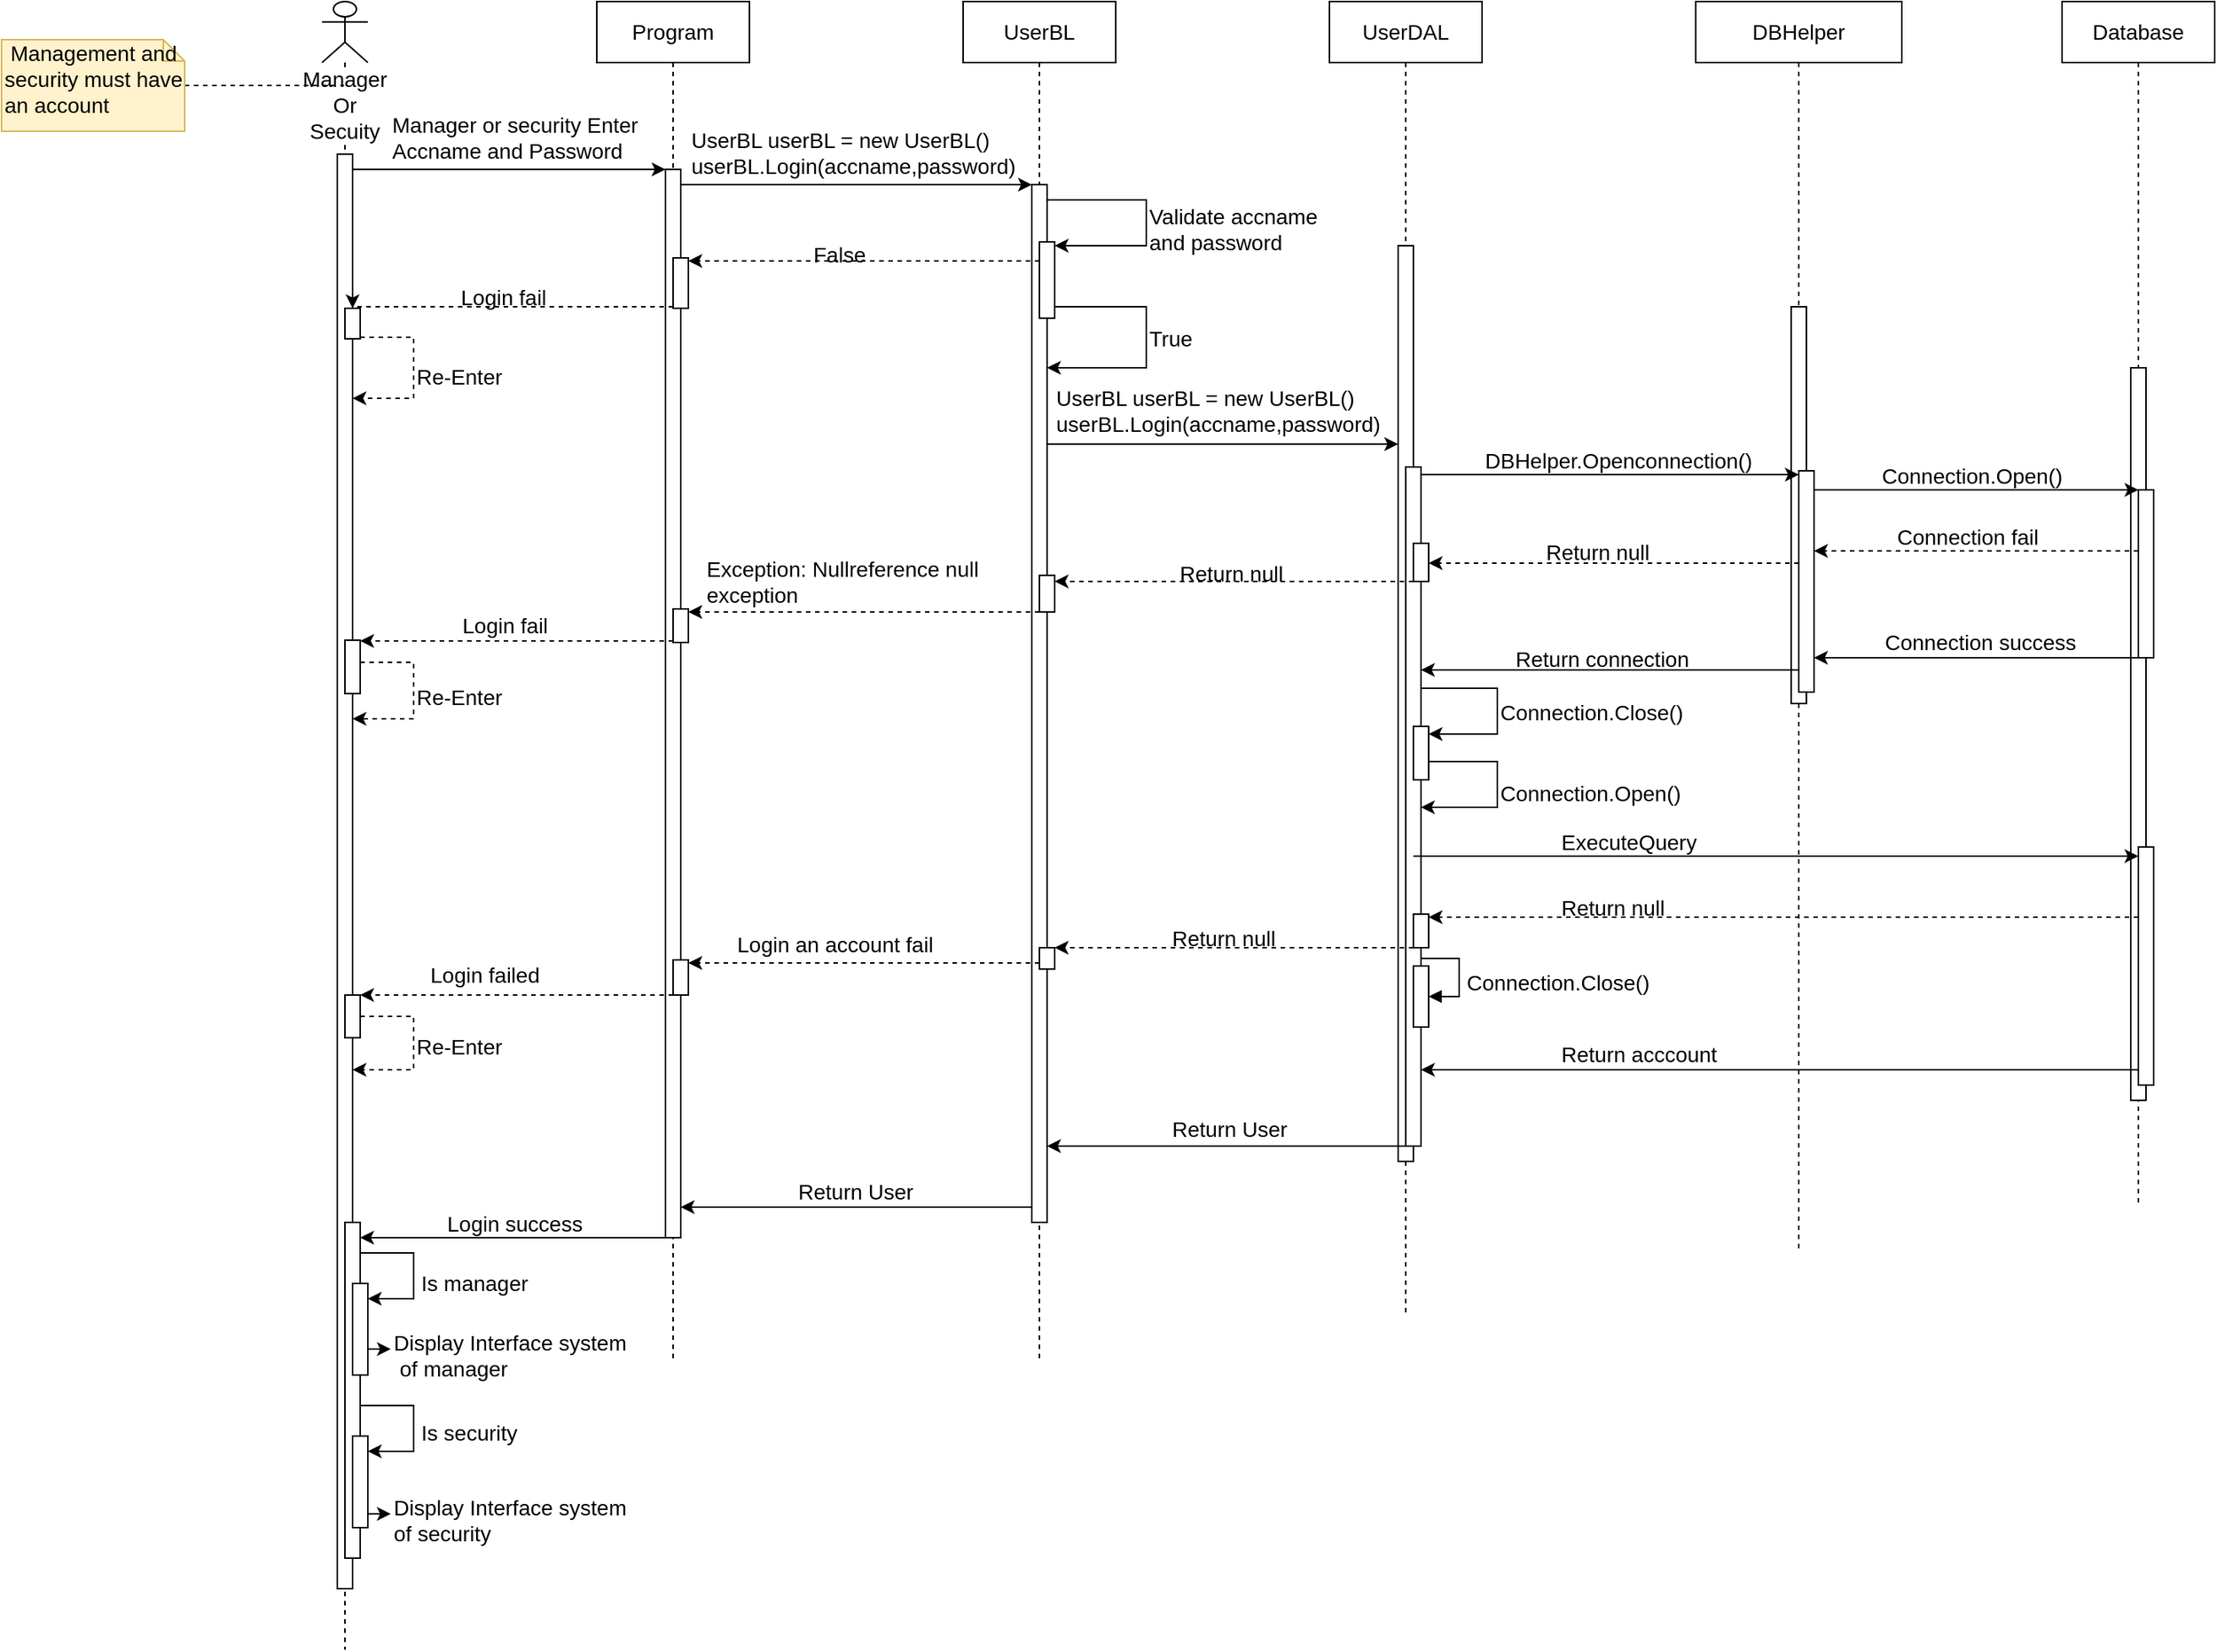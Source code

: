 <mxfile version="10.7.5" type="device"><diagram id="4u9-8ePNBDtHsRrioWlp" name="Page-1"><mxGraphModel dx="1527" dy="363" grid="1" gridSize="10" guides="1" tooltips="1" connect="1" arrows="1" fold="1" page="1" pageScale="1" pageWidth="827" pageHeight="1169" math="0" shadow="0"><root><mxCell id="0"/><mxCell id="1" parent="0"/><mxCell id="WE59-V3Bk1VTM0sIqDNZ-1" value="Program" style="shape=umlLifeline;perimeter=lifelinePerimeter;whiteSpace=wrap;html=1;container=1;collapsible=0;recursiveResize=0;outlineConnect=0;fontSize=14;" parent="1" vertex="1"><mxGeometry x="-80" y="240" width="100" height="890" as="geometry"/></mxCell><mxCell id="WE59-V3Bk1VTM0sIqDNZ-9" value="" style="html=1;points=[];perimeter=orthogonalPerimeter;fontSize=14;" parent="WE59-V3Bk1VTM0sIqDNZ-1" vertex="1"><mxGeometry x="45" y="110" width="10" height="700" as="geometry"/></mxCell><mxCell id="WE59-V3Bk1VTM0sIqDNZ-19" value="" style="html=1;points=[];perimeter=orthogonalPerimeter;fontSize=14;" parent="WE59-V3Bk1VTM0sIqDNZ-1" vertex="1"><mxGeometry x="50" y="168" width="10" height="33" as="geometry"/></mxCell><mxCell id="WE59-V3Bk1VTM0sIqDNZ-55" value="" style="html=1;points=[];perimeter=orthogonalPerimeter;fontSize=14;" parent="WE59-V3Bk1VTM0sIqDNZ-1" vertex="1"><mxGeometry x="50" y="398" width="10" height="22" as="geometry"/></mxCell><mxCell id="WE59-V3Bk1VTM0sIqDNZ-80" value="" style="html=1;points=[];perimeter=orthogonalPerimeter;fontSize=14;" parent="WE59-V3Bk1VTM0sIqDNZ-1" vertex="1"><mxGeometry x="50" y="628" width="10" height="23" as="geometry"/></mxCell><mxCell id="WE59-V3Bk1VTM0sIqDNZ-2" value="UserDAL" style="shape=umlLifeline;perimeter=lifelinePerimeter;whiteSpace=wrap;html=1;container=1;collapsible=0;recursiveResize=0;outlineConnect=0;fontSize=14;" parent="1" vertex="1"><mxGeometry x="400" y="240" width="100" height="860" as="geometry"/></mxCell><mxCell id="WE59-V3Bk1VTM0sIqDNZ-33" value="" style="html=1;points=[];perimeter=orthogonalPerimeter;fontSize=14;" parent="WE59-V3Bk1VTM0sIqDNZ-2" vertex="1"><mxGeometry x="45" y="160" width="10" height="600" as="geometry"/></mxCell><mxCell id="WE59-V3Bk1VTM0sIqDNZ-107" style="edgeStyle=orthogonalEdgeStyle;rounded=0;orthogonalLoop=1;jettySize=auto;html=1;fontSize=14;" parent="WE59-V3Bk1VTM0sIqDNZ-2" source="WE59-V3Bk1VTM0sIqDNZ-47" target="WE59-V3Bk1VTM0sIqDNZ-105" edge="1"><mxGeometry relative="1" as="geometry"><Array as="points"><mxPoint x="110" y="450"/><mxPoint x="110" y="480"/></Array></mxGeometry></mxCell><mxCell id="WE59-V3Bk1VTM0sIqDNZ-47" value="" style="html=1;points=[];perimeter=orthogonalPerimeter;fontSize=14;" parent="WE59-V3Bk1VTM0sIqDNZ-2" vertex="1"><mxGeometry x="50" y="305" width="10" height="445" as="geometry"/></mxCell><mxCell id="WE59-V3Bk1VTM0sIqDNZ-50" value="" style="html=1;points=[];perimeter=orthogonalPerimeter;fontSize=14;" parent="WE59-V3Bk1VTM0sIqDNZ-2" vertex="1"><mxGeometry x="55" y="355" width="10" height="25" as="geometry"/></mxCell><mxCell id="WE59-V3Bk1VTM0sIqDNZ-76" value="" style="html=1;points=[];perimeter=orthogonalPerimeter;fontSize=14;" parent="WE59-V3Bk1VTM0sIqDNZ-2" vertex="1"><mxGeometry x="55" y="598" width="10" height="22" as="geometry"/></mxCell><mxCell id="WE59-V3Bk1VTM0sIqDNZ-105" value="" style="html=1;points=[];perimeter=orthogonalPerimeter;fontSize=14;" parent="WE59-V3Bk1VTM0sIqDNZ-2" vertex="1"><mxGeometry x="55" y="475" width="10" height="35" as="geometry"/></mxCell><mxCell id="WE59-V3Bk1VTM0sIqDNZ-109" style="edgeStyle=orthogonalEdgeStyle;rounded=0;orthogonalLoop=1;jettySize=auto;html=1;fontSize=14;" parent="WE59-V3Bk1VTM0sIqDNZ-2" source="WE59-V3Bk1VTM0sIqDNZ-105" target="WE59-V3Bk1VTM0sIqDNZ-47" edge="1"><mxGeometry relative="1" as="geometry"><mxPoint x="110" y="498" as="sourcePoint"/><mxPoint x="65" y="527.5" as="targetPoint"/><Array as="points"><mxPoint x="110" y="498"/><mxPoint x="110" y="528"/></Array></mxGeometry></mxCell><mxCell id="wLo371EneupxYSia251u-1" value="" style="html=1;points=[];perimeter=orthogonalPerimeter;" vertex="1" parent="WE59-V3Bk1VTM0sIqDNZ-2"><mxGeometry x="55" y="632" width="10" height="40" as="geometry"/></mxCell><mxCell id="wLo371EneupxYSia251u-2" value="" style="edgeStyle=orthogonalEdgeStyle;html=1;align=left;spacingLeft=2;endArrow=block;rounded=0;" edge="1" target="wLo371EneupxYSia251u-1" parent="WE59-V3Bk1VTM0sIqDNZ-2"><mxGeometry relative="1" as="geometry"><mxPoint x="60" y="627" as="sourcePoint"/><Array as="points"><mxPoint x="85" y="627"/><mxPoint x="85" y="652"/></Array></mxGeometry></mxCell><mxCell id="WE59-V3Bk1VTM0sIqDNZ-3" value="UserBL" style="shape=umlLifeline;perimeter=lifelinePerimeter;whiteSpace=wrap;html=1;container=1;collapsible=0;recursiveResize=0;outlineConnect=0;fontSize=14;" parent="1" vertex="1"><mxGeometry x="160" y="240" width="100" height="890" as="geometry"/></mxCell><mxCell id="WE59-V3Bk1VTM0sIqDNZ-17" style="edgeStyle=orthogonalEdgeStyle;rounded=0;orthogonalLoop=1;jettySize=auto;html=1;fontSize=14;" parent="WE59-V3Bk1VTM0sIqDNZ-3" source="WE59-V3Bk1VTM0sIqDNZ-12" target="WE59-V3Bk1VTM0sIqDNZ-16" edge="1"><mxGeometry relative="1" as="geometry"><Array as="points"><mxPoint x="120" y="130"/><mxPoint x="120" y="160"/></Array></mxGeometry></mxCell><mxCell id="WE59-V3Bk1VTM0sIqDNZ-12" value="" style="html=1;points=[];perimeter=orthogonalPerimeter;fontSize=14;" parent="WE59-V3Bk1VTM0sIqDNZ-3" vertex="1"><mxGeometry x="45" y="120" width="10" height="680" as="geometry"/></mxCell><mxCell id="WE59-V3Bk1VTM0sIqDNZ-31" style="edgeStyle=orthogonalEdgeStyle;rounded=0;orthogonalLoop=1;jettySize=auto;html=1;fontSize=14;" parent="WE59-V3Bk1VTM0sIqDNZ-3" source="WE59-V3Bk1VTM0sIqDNZ-16" target="WE59-V3Bk1VTM0sIqDNZ-12" edge="1"><mxGeometry relative="1" as="geometry"><Array as="points"><mxPoint x="120" y="200"/><mxPoint x="120" y="240"/></Array></mxGeometry></mxCell><mxCell id="WE59-V3Bk1VTM0sIqDNZ-16" value="" style="html=1;points=[];perimeter=orthogonalPerimeter;fontSize=14;" parent="WE59-V3Bk1VTM0sIqDNZ-3" vertex="1"><mxGeometry x="50" y="157.5" width="10" height="50" as="geometry"/></mxCell><mxCell id="WE59-V3Bk1VTM0sIqDNZ-51" value="" style="html=1;points=[];perimeter=orthogonalPerimeter;fontSize=14;" parent="WE59-V3Bk1VTM0sIqDNZ-3" vertex="1"><mxGeometry x="50" y="376" width="10" height="24" as="geometry"/></mxCell><mxCell id="WE59-V3Bk1VTM0sIqDNZ-5" value="DBHelper" style="shape=umlLifeline;perimeter=lifelinePerimeter;whiteSpace=wrap;html=1;container=1;collapsible=0;recursiveResize=0;outlineConnect=0;fontSize=14;" parent="1" vertex="1"><mxGeometry x="640" y="240" width="135" height="820" as="geometry"/></mxCell><mxCell id="WE59-V3Bk1VTM0sIqDNZ-40" value="" style="html=1;points=[];perimeter=orthogonalPerimeter;fontSize=14;" parent="WE59-V3Bk1VTM0sIqDNZ-5" vertex="1"><mxGeometry x="62.5" y="200" width="10" height="260" as="geometry"/></mxCell><mxCell id="WE59-V3Bk1VTM0sIqDNZ-46" value="" style="html=1;points=[];perimeter=orthogonalPerimeter;fontSize=14;" parent="WE59-V3Bk1VTM0sIqDNZ-5" vertex="1"><mxGeometry x="67.5" y="307.5" width="10" height="145" as="geometry"/></mxCell><mxCell id="WE59-V3Bk1VTM0sIqDNZ-6" value="Database" style="shape=umlLifeline;perimeter=lifelinePerimeter;whiteSpace=wrap;html=1;container=1;collapsible=0;recursiveResize=0;outlineConnect=0;fontSize=14;" parent="1" vertex="1"><mxGeometry x="880" y="240" width="100" height="790" as="geometry"/></mxCell><mxCell id="WE59-V3Bk1VTM0sIqDNZ-69" value="" style="html=1;points=[];perimeter=orthogonalPerimeter;fontSize=14;" parent="WE59-V3Bk1VTM0sIqDNZ-6" vertex="1"><mxGeometry x="45" y="240" width="10" height="480" as="geometry"/></mxCell><mxCell id="WE59-V3Bk1VTM0sIqDNZ-72" value="" style="html=1;points=[];perimeter=orthogonalPerimeter;fontSize=14;" parent="WE59-V3Bk1VTM0sIqDNZ-6" vertex="1"><mxGeometry x="50" y="554" width="10" height="156" as="geometry"/></mxCell><mxCell id="WE59-V3Bk1VTM0sIqDNZ-92" value="" style="html=1;points=[];perimeter=orthogonalPerimeter;fontSize=14;" parent="WE59-V3Bk1VTM0sIqDNZ-6" vertex="1"><mxGeometry x="50" y="320" width="10" height="110" as="geometry"/></mxCell><mxCell id="WE59-V3Bk1VTM0sIqDNZ-7" value="Manager Or Secuity" style="shape=umlLifeline;participant=umlActor;perimeter=lifelinePerimeter;whiteSpace=wrap;html=1;container=1;collapsible=0;recursiveResize=0;verticalAlign=top;spacingTop=36;labelBackgroundColor=#ffffff;outlineConnect=0;fontSize=14;" parent="1" vertex="1"><mxGeometry x="-260" y="240" width="30" height="1080" as="geometry"/></mxCell><mxCell id="WE59-V3Bk1VTM0sIqDNZ-8" value="" style="html=1;points=[];perimeter=orthogonalPerimeter;fontSize=14;" parent="WE59-V3Bk1VTM0sIqDNZ-7" vertex="1"><mxGeometry x="10" y="100" width="10" height="940" as="geometry"/></mxCell><mxCell id="WE59-V3Bk1VTM0sIqDNZ-25" value="" style="html=1;points=[];perimeter=orthogonalPerimeter;fontSize=14;" parent="WE59-V3Bk1VTM0sIqDNZ-7" vertex="1"><mxGeometry x="15" y="201" width="10" height="20" as="geometry"/></mxCell><mxCell id="WE59-V3Bk1VTM0sIqDNZ-30" style="edgeStyle=orthogonalEdgeStyle;rounded=0;orthogonalLoop=1;jettySize=auto;html=1;dashed=1;fontSize=14;" parent="WE59-V3Bk1VTM0sIqDNZ-7" source="WE59-V3Bk1VTM0sIqDNZ-25" target="WE59-V3Bk1VTM0sIqDNZ-8" edge="1"><mxGeometry relative="1" as="geometry"><mxPoint x="90" y="310" as="targetPoint"/><Array as="points"><mxPoint x="60" y="220"/><mxPoint x="60" y="260"/></Array></mxGeometry></mxCell><mxCell id="WE59-V3Bk1VTM0sIqDNZ-59" value="" style="html=1;points=[];perimeter=orthogonalPerimeter;fontSize=14;" parent="WE59-V3Bk1VTM0sIqDNZ-7" vertex="1"><mxGeometry x="15" y="418.5" width="10" height="35" as="geometry"/></mxCell><mxCell id="WE59-V3Bk1VTM0sIqDNZ-65" style="edgeStyle=orthogonalEdgeStyle;rounded=0;orthogonalLoop=1;jettySize=auto;html=1;dashed=1;fontSize=14;" parent="WE59-V3Bk1VTM0sIqDNZ-7" source="WE59-V3Bk1VTM0sIqDNZ-59" target="WE59-V3Bk1VTM0sIqDNZ-8" edge="1"><mxGeometry relative="1" as="geometry"><mxPoint x="40" y="530" as="targetPoint"/><Array as="points"><mxPoint x="60" y="433"/><mxPoint x="60" y="470"/></Array></mxGeometry></mxCell><mxCell id="WE59-V3Bk1VTM0sIqDNZ-83" value="" style="html=1;points=[];perimeter=orthogonalPerimeter;fontSize=14;" parent="WE59-V3Bk1VTM0sIqDNZ-7" vertex="1"><mxGeometry x="15" y="651" width="10" height="28" as="geometry"/></mxCell><mxCell id="WE59-V3Bk1VTM0sIqDNZ-86" style="edgeStyle=orthogonalEdgeStyle;rounded=0;orthogonalLoop=1;jettySize=auto;html=1;dashed=1;fontSize=14;" parent="WE59-V3Bk1VTM0sIqDNZ-7" source="WE59-V3Bk1VTM0sIqDNZ-83" target="WE59-V3Bk1VTM0sIqDNZ-8" edge="1"><mxGeometry relative="1" as="geometry"><mxPoint x="60" y="700" as="targetPoint"/><Array as="points"><mxPoint x="60" y="665"/><mxPoint x="60" y="700"/></Array></mxGeometry></mxCell><mxCell id="WE59-V3Bk1VTM0sIqDNZ-118" value="" style="html=1;points=[];perimeter=orthogonalPerimeter;fontSize=14;" parent="WE59-V3Bk1VTM0sIqDNZ-7" vertex="1"><mxGeometry x="15" y="800" width="10" height="220" as="geometry"/></mxCell><mxCell id="WE59-V3Bk1VTM0sIqDNZ-120" value="" style="html=1;points=[];perimeter=orthogonalPerimeter;fontSize=14;" parent="WE59-V3Bk1VTM0sIqDNZ-7" vertex="1"><mxGeometry x="20" y="840" width="10" height="60" as="geometry"/></mxCell><mxCell id="WE59-V3Bk1VTM0sIqDNZ-124" style="edgeStyle=orthogonalEdgeStyle;rounded=0;orthogonalLoop=1;jettySize=auto;html=1;fontSize=14;" parent="WE59-V3Bk1VTM0sIqDNZ-7" source="WE59-V3Bk1VTM0sIqDNZ-118" target="WE59-V3Bk1VTM0sIqDNZ-120" edge="1"><mxGeometry relative="1" as="geometry"><mxPoint x="40" y="820" as="targetPoint"/><Array as="points"><mxPoint x="60" y="820"/><mxPoint x="60" y="850"/></Array></mxGeometry></mxCell><mxCell id="WE59-V3Bk1VTM0sIqDNZ-10" style="edgeStyle=orthogonalEdgeStyle;rounded=0;orthogonalLoop=1;jettySize=auto;html=1;fontSize=14;" parent="1" source="WE59-V3Bk1VTM0sIqDNZ-8" target="WE59-V3Bk1VTM0sIqDNZ-9" edge="1"><mxGeometry relative="1" as="geometry"><Array as="points"><mxPoint x="-150" y="350"/><mxPoint x="-150" y="350"/></Array></mxGeometry></mxCell><mxCell id="WE59-V3Bk1VTM0sIqDNZ-11" value="Manager or security Enter&lt;br style=&quot;font-size: 14px;&quot;&gt;Accname and Password&lt;br style=&quot;font-size: 14px;&quot;&gt;" style="text;html=1;resizable=0;points=[];autosize=1;align=left;verticalAlign=top;spacingTop=-4;fontSize=14;" parent="1" vertex="1"><mxGeometry x="-216" y="310" width="150" height="30" as="geometry"/></mxCell><mxCell id="WE59-V3Bk1VTM0sIqDNZ-13" style="edgeStyle=orthogonalEdgeStyle;rounded=0;orthogonalLoop=1;jettySize=auto;html=1;fontSize=14;" parent="1" source="WE59-V3Bk1VTM0sIqDNZ-9" target="WE59-V3Bk1VTM0sIqDNZ-12" edge="1"><mxGeometry relative="1" as="geometry"><Array as="points"><mxPoint x="130" y="360"/><mxPoint x="130" y="360"/></Array></mxGeometry></mxCell><mxCell id="WE59-V3Bk1VTM0sIqDNZ-14" value="UserBL userBL = new UserBL()&amp;nbsp;&lt;br style=&quot;font-size: 14px;&quot;&gt;userBL.Login(accname,password)&lt;br style=&quot;font-size: 14px;&quot;&gt;" style="text;html=1;resizable=0;points=[];autosize=1;align=left;verticalAlign=top;spacingTop=-4;fontSize=14;" parent="1" vertex="1"><mxGeometry x="-20" y="320" width="200" height="30" as="geometry"/></mxCell><mxCell id="WE59-V3Bk1VTM0sIqDNZ-18" value="Validate accname&amp;nbsp;&lt;br style=&quot;font-size: 14px;&quot;&gt;and password&lt;br style=&quot;font-size: 14px;&quot;&gt;" style="text;html=1;resizable=0;points=[];autosize=1;align=left;verticalAlign=top;spacingTop=-4;fontSize=14;" parent="1" vertex="1"><mxGeometry x="280" y="370" width="110" height="30" as="geometry"/></mxCell><mxCell id="WE59-V3Bk1VTM0sIqDNZ-20" style="edgeStyle=orthogonalEdgeStyle;rounded=0;orthogonalLoop=1;jettySize=auto;html=1;dashed=1;fontSize=14;" parent="1" source="WE59-V3Bk1VTM0sIqDNZ-16" target="WE59-V3Bk1VTM0sIqDNZ-19" edge="1"><mxGeometry relative="1" as="geometry"><Array as="points"><mxPoint x="80" y="410"/><mxPoint x="80" y="410"/></Array></mxGeometry></mxCell><mxCell id="WE59-V3Bk1VTM0sIqDNZ-21" value="False" style="text;html=1;resizable=0;points=[];autosize=1;align=left;verticalAlign=top;spacingTop=-4;fontSize=14;" parent="1" vertex="1"><mxGeometry x="60" y="395" width="40" height="10" as="geometry"/></mxCell><mxCell id="WE59-V3Bk1VTM0sIqDNZ-26" style="edgeStyle=orthogonalEdgeStyle;rounded=0;orthogonalLoop=1;jettySize=auto;html=1;dashed=1;fontSize=14;" parent="1" source="WE59-V3Bk1VTM0sIqDNZ-19" target="WE59-V3Bk1VTM0sIqDNZ-25" edge="1"><mxGeometry relative="1" as="geometry"><Array as="points"><mxPoint x="-80" y="440"/><mxPoint x="-80" y="440"/></Array></mxGeometry></mxCell><mxCell id="WE59-V3Bk1VTM0sIqDNZ-27" value="Re-Enter" style="text;html=1;resizable=0;points=[];autosize=1;align=left;verticalAlign=top;spacingTop=-4;fontSize=14;" parent="1" vertex="1"><mxGeometry x="-200" y="475" width="60" height="10" as="geometry"/></mxCell><mxCell id="WE59-V3Bk1VTM0sIqDNZ-32" value="True" style="text;html=1;resizable=0;points=[];autosize=1;align=left;verticalAlign=top;spacingTop=-4;fontSize=14;" parent="1" vertex="1"><mxGeometry x="280" y="450" width="40" height="10" as="geometry"/></mxCell><mxCell id="WE59-V3Bk1VTM0sIqDNZ-34" style="edgeStyle=orthogonalEdgeStyle;rounded=0;orthogonalLoop=1;jettySize=auto;html=1;fontSize=14;" parent="1" source="WE59-V3Bk1VTM0sIqDNZ-12" target="WE59-V3Bk1VTM0sIqDNZ-33" edge="1"><mxGeometry relative="1" as="geometry"><Array as="points"><mxPoint x="280" y="530"/><mxPoint x="280" y="530"/></Array></mxGeometry></mxCell><mxCell id="WE59-V3Bk1VTM0sIqDNZ-37" value="&lt;font style=&quot;font-size: 14px;&quot;&gt;UserBL userBL = new UserBL()&amp;nbsp;&lt;br style=&quot;font-size: 14px;&quot;&gt;userBL.Login(accname,password)&lt;/font&gt;" style="text;html=1;fontSize=14;" parent="1" vertex="1"><mxGeometry x="219" y="485" width="160" height="30" as="geometry"/></mxCell><mxCell id="WE59-V3Bk1VTM0sIqDNZ-41" style="edgeStyle=orthogonalEdgeStyle;rounded=0;orthogonalLoop=1;jettySize=auto;html=1;fontSize=14;" parent="1" source="WE59-V3Bk1VTM0sIqDNZ-47" target="WE59-V3Bk1VTM0sIqDNZ-46" edge="1"><mxGeometry relative="1" as="geometry"><mxPoint x="500" y="560" as="sourcePoint"/><mxPoint x="570" y="590" as="targetPoint"/><Array as="points"><mxPoint x="570" y="550"/><mxPoint x="570" y="550"/></Array></mxGeometry></mxCell><mxCell id="WE59-V3Bk1VTM0sIqDNZ-42" value="DBHelper.Openconnection()" style="text;html=1;resizable=0;points=[];autosize=1;align=left;verticalAlign=top;spacingTop=-4;fontSize=14;" parent="1" vertex="1"><mxGeometry x="500" y="530" width="170" height="10" as="geometry"/></mxCell><mxCell id="WE59-V3Bk1VTM0sIqDNZ-48" style="edgeStyle=orthogonalEdgeStyle;rounded=0;orthogonalLoop=1;jettySize=auto;html=1;dashed=1;fontSize=14;" parent="1" source="WE59-V3Bk1VTM0sIqDNZ-46" target="WE59-V3Bk1VTM0sIqDNZ-50" edge="1"><mxGeometry relative="1" as="geometry"><mxPoint x="510" y="620" as="targetPoint"/><Array as="points"><mxPoint x="570" y="608"/><mxPoint x="570" y="608"/></Array></mxGeometry></mxCell><mxCell id="WE59-V3Bk1VTM0sIqDNZ-49" value="Return null" style="text;html=1;resizable=0;points=[];autosize=1;align=left;verticalAlign=top;spacingTop=-4;fontSize=14;" parent="1" vertex="1"><mxGeometry x="540" y="590" width="70" height="10" as="geometry"/></mxCell><mxCell id="WE59-V3Bk1VTM0sIqDNZ-52" style="edgeStyle=orthogonalEdgeStyle;rounded=0;orthogonalLoop=1;jettySize=auto;html=1;dashed=1;fontSize=14;" parent="1" source="WE59-V3Bk1VTM0sIqDNZ-50" target="WE59-V3Bk1VTM0sIqDNZ-51" edge="1"><mxGeometry relative="1" as="geometry"><Array as="points"><mxPoint x="340" y="620"/><mxPoint x="340" y="620"/></Array></mxGeometry></mxCell><mxCell id="WE59-V3Bk1VTM0sIqDNZ-54" value="Return null" style="text;html=1;resizable=0;points=[];autosize=1;align=left;verticalAlign=top;spacingTop=-4;fontSize=14;" parent="1" vertex="1"><mxGeometry x="300" y="604" width="70" height="10" as="geometry"/></mxCell><mxCell id="WE59-V3Bk1VTM0sIqDNZ-56" style="edgeStyle=orthogonalEdgeStyle;rounded=0;orthogonalLoop=1;jettySize=auto;html=1;dashed=1;fontSize=14;" parent="1" source="WE59-V3Bk1VTM0sIqDNZ-51" target="WE59-V3Bk1VTM0sIqDNZ-55" edge="1"><mxGeometry relative="1" as="geometry"><Array as="points"><mxPoint x="40" y="640"/><mxPoint x="40" y="640"/></Array></mxGeometry></mxCell><mxCell id="WE59-V3Bk1VTM0sIqDNZ-57" value="Exception: Nullreference null&amp;nbsp;&lt;br style=&quot;font-size: 14px;&quot;&gt;exception&lt;br style=&quot;font-size: 14px;&quot;&gt;" style="text;html=1;resizable=0;points=[];autosize=1;align=left;verticalAlign=top;spacingTop=-4;fontSize=14;" parent="1" vertex="1"><mxGeometry x="-10" y="601" width="170" height="30" as="geometry"/></mxCell><mxCell id="WE59-V3Bk1VTM0sIqDNZ-58" value="Login fail&lt;br style=&quot;font-size: 14px;&quot;&gt;&lt;br style=&quot;font-size: 14px;&quot;&gt;" style="text;html=1;resizable=0;points=[];autosize=1;align=left;verticalAlign=top;spacingTop=-4;fontSize=14;" parent="1" vertex="1"><mxGeometry x="-171" y="422.5" width="60" height="30" as="geometry"/></mxCell><mxCell id="WE59-V3Bk1VTM0sIqDNZ-60" style="edgeStyle=orthogonalEdgeStyle;rounded=0;orthogonalLoop=1;jettySize=auto;html=1;dashed=1;fontSize=14;" parent="1" source="WE59-V3Bk1VTM0sIqDNZ-55" target="WE59-V3Bk1VTM0sIqDNZ-59" edge="1"><mxGeometry relative="1" as="geometry"><Array as="points"><mxPoint x="-180" y="659"/><mxPoint x="-180" y="659"/></Array></mxGeometry></mxCell><mxCell id="WE59-V3Bk1VTM0sIqDNZ-63" value="Login fail&lt;br style=&quot;font-size: 14px;&quot;&gt;&lt;br style=&quot;font-size: 14px;&quot;&gt;" style="text;html=1;resizable=0;points=[];autosize=1;align=left;verticalAlign=top;spacingTop=-4;fontSize=14;" parent="1" vertex="1"><mxGeometry x="-170" y="638" width="60" height="30" as="geometry"/></mxCell><mxCell id="WE59-V3Bk1VTM0sIqDNZ-66" value="Re-Enter" style="text;html=1;resizable=0;points=[];autosize=1;align=left;verticalAlign=top;spacingTop=-4;fontSize=14;" parent="1" vertex="1"><mxGeometry x="-200" y="685" width="60" height="10" as="geometry"/></mxCell><mxCell id="WE59-V3Bk1VTM0sIqDNZ-67" style="edgeStyle=orthogonalEdgeStyle;rounded=0;orthogonalLoop=1;jettySize=auto;html=1;fontSize=14;" parent="1" source="WE59-V3Bk1VTM0sIqDNZ-46" target="WE59-V3Bk1VTM0sIqDNZ-47" edge="1"><mxGeometry relative="1" as="geometry"><Array as="points"><mxPoint x="630" y="678"/><mxPoint x="630" y="678"/></Array></mxGeometry></mxCell><mxCell id="WE59-V3Bk1VTM0sIqDNZ-68" value="Return connection" style="text;html=1;resizable=0;points=[];autosize=1;align=left;verticalAlign=top;spacingTop=-4;fontSize=14;" parent="1" vertex="1"><mxGeometry x="520" y="660" width="110" height="10" as="geometry"/></mxCell><mxCell id="WE59-V3Bk1VTM0sIqDNZ-70" style="edgeStyle=orthogonalEdgeStyle;rounded=0;orthogonalLoop=1;jettySize=auto;html=1;fontSize=14;" parent="1" source="WE59-V3Bk1VTM0sIqDNZ-33" target="WE59-V3Bk1VTM0sIqDNZ-72" edge="1"><mxGeometry relative="1" as="geometry"><Array as="points"><mxPoint x="650" y="800"/><mxPoint x="650" y="800"/></Array></mxGeometry></mxCell><mxCell id="WE59-V3Bk1VTM0sIqDNZ-73" style="edgeStyle=orthogonalEdgeStyle;rounded=0;orthogonalLoop=1;jettySize=auto;html=1;dashed=1;fontSize=14;" parent="1" source="WE59-V3Bk1VTM0sIqDNZ-72" target="WE59-V3Bk1VTM0sIqDNZ-76" edge="1"><mxGeometry relative="1" as="geometry"><mxPoint x="520" y="780" as="targetPoint"/><Array as="points"><mxPoint x="530" y="840"/><mxPoint x="530" y="840"/></Array></mxGeometry></mxCell><mxCell id="WE59-V3Bk1VTM0sIqDNZ-75" value="Return null" style="text;html=1;resizable=0;points=[];autosize=1;align=left;verticalAlign=top;spacingTop=-4;fontSize=14;" parent="1" vertex="1"><mxGeometry x="550" y="823" width="70" height="10" as="geometry"/></mxCell><mxCell id="WE59-V3Bk1VTM0sIqDNZ-81" style="edgeStyle=orthogonalEdgeStyle;rounded=0;orthogonalLoop=1;jettySize=auto;html=1;dashed=1;fontSize=14;" parent="1" source="WE59-V3Bk1VTM0sIqDNZ-77" target="WE59-V3Bk1VTM0sIqDNZ-80" edge="1"><mxGeometry relative="1" as="geometry"><mxPoint x="50" y="940" as="targetPoint"/><Array as="points"><mxPoint x="110" y="870"/><mxPoint x="110" y="870"/></Array></mxGeometry></mxCell><mxCell id="WE59-V3Bk1VTM0sIqDNZ-77" value="" style="html=1;points=[];perimeter=orthogonalPerimeter;fontSize=14;" parent="1" vertex="1"><mxGeometry x="210" y="860" width="10" height="14" as="geometry"/></mxCell><mxCell id="WE59-V3Bk1VTM0sIqDNZ-78" style="edgeStyle=orthogonalEdgeStyle;rounded=0;orthogonalLoop=1;jettySize=auto;html=1;dashed=1;fontSize=14;" parent="1" source="WE59-V3Bk1VTM0sIqDNZ-76" target="WE59-V3Bk1VTM0sIqDNZ-77" edge="1"><mxGeometry relative="1" as="geometry"><Array as="points"><mxPoint x="330" y="860"/><mxPoint x="330" y="860"/></Array></mxGeometry></mxCell><mxCell id="WE59-V3Bk1VTM0sIqDNZ-79" value="Return null" style="text;html=1;resizable=0;points=[];autosize=1;align=left;verticalAlign=top;spacingTop=-4;fontSize=14;" parent="1" vertex="1"><mxGeometry x="295" y="843" width="70" height="10" as="geometry"/></mxCell><mxCell id="WE59-V3Bk1VTM0sIqDNZ-82" value="Login an account fail" style="text;html=1;resizable=0;points=[];autosize=1;align=left;verticalAlign=top;spacingTop=-4;fontSize=14;" parent="1" vertex="1"><mxGeometry x="10" y="847" width="130" height="10" as="geometry"/></mxCell><mxCell id="WE59-V3Bk1VTM0sIqDNZ-84" style="edgeStyle=orthogonalEdgeStyle;rounded=0;orthogonalLoop=1;jettySize=auto;html=1;dashed=1;fontSize=14;" parent="1" source="WE59-V3Bk1VTM0sIqDNZ-80" target="WE59-V3Bk1VTM0sIqDNZ-83" edge="1"><mxGeometry relative="1" as="geometry"><Array as="points"><mxPoint x="-150" y="891"/><mxPoint x="-150" y="891"/></Array></mxGeometry></mxCell><mxCell id="WE59-V3Bk1VTM0sIqDNZ-85" value="Login failed" style="text;html=1;resizable=0;points=[];autosize=1;align=left;verticalAlign=top;spacingTop=-4;fontSize=14;" parent="1" vertex="1"><mxGeometry x="-191" y="867" width="80" height="10" as="geometry"/></mxCell><mxCell id="WE59-V3Bk1VTM0sIqDNZ-87" value="Re-Enter" style="text;html=1;resizable=0;points=[];autosize=1;align=left;verticalAlign=top;spacingTop=-4;fontSize=14;" parent="1" vertex="1"><mxGeometry x="-200" y="914" width="60" height="10" as="geometry"/></mxCell><mxCell id="WE59-V3Bk1VTM0sIqDNZ-88" value="&amp;nbsp;&amp;nbsp;" style="text;html=1;resizable=0;points=[];autosize=1;align=left;verticalAlign=top;spacingTop=-4;fontSize=14;" parent="1" vertex="1"><mxGeometry x="99" y="1051" width="20" height="10" as="geometry"/></mxCell><mxCell id="WE59-V3Bk1VTM0sIqDNZ-89" value="&amp;nbsp;" style="text;html=1;resizable=0;points=[];autosize=1;align=left;verticalAlign=top;spacingTop=-4;fontSize=14;" parent="1" vertex="1"><mxGeometry x="359" y="1004" width="20" height="10" as="geometry"/></mxCell><mxCell id="WE59-V3Bk1VTM0sIqDNZ-90" style="edgeStyle=orthogonalEdgeStyle;rounded=0;orthogonalLoop=1;jettySize=auto;html=1;fontSize=14;" parent="1" source="WE59-V3Bk1VTM0sIqDNZ-72" target="WE59-V3Bk1VTM0sIqDNZ-47" edge="1"><mxGeometry relative="1" as="geometry"><Array as="points"><mxPoint x="580" y="940"/><mxPoint x="580" y="940"/></Array></mxGeometry></mxCell><mxCell id="WE59-V3Bk1VTM0sIqDNZ-91" value="Return acccount" style="text;html=1;resizable=0;points=[];autosize=1;align=left;verticalAlign=top;spacingTop=-4;fontSize=14;" parent="1" vertex="1"><mxGeometry x="550" y="919" width="100" height="10" as="geometry"/></mxCell><mxCell id="WE59-V3Bk1VTM0sIqDNZ-93" style="edgeStyle=orthogonalEdgeStyle;rounded=0;orthogonalLoop=1;jettySize=auto;html=1;fontSize=14;" parent="1" source="WE59-V3Bk1VTM0sIqDNZ-46" target="WE59-V3Bk1VTM0sIqDNZ-92" edge="1"><mxGeometry relative="1" as="geometry"><Array as="points"><mxPoint x="810" y="560"/><mxPoint x="810" y="560"/></Array></mxGeometry></mxCell><mxCell id="WE59-V3Bk1VTM0sIqDNZ-94" value="Connection.Open()" style="text;html=1;resizable=0;points=[];autosize=1;align=left;verticalAlign=top;spacingTop=-4;fontSize=14;" parent="1" vertex="1"><mxGeometry x="760" y="540" width="120" height="10" as="geometry"/></mxCell><mxCell id="WE59-V3Bk1VTM0sIqDNZ-95" style="edgeStyle=orthogonalEdgeStyle;rounded=0;orthogonalLoop=1;jettySize=auto;html=1;dashed=1;fontSize=14;" parent="1" source="WE59-V3Bk1VTM0sIqDNZ-92" target="WE59-V3Bk1VTM0sIqDNZ-46" edge="1"><mxGeometry relative="1" as="geometry"><Array as="points"><mxPoint x="750" y="600"/><mxPoint x="750" y="600"/></Array></mxGeometry></mxCell><mxCell id="WE59-V3Bk1VTM0sIqDNZ-97" value="Connection fail" style="text;html=1;resizable=0;points=[];autosize=1;align=left;verticalAlign=top;spacingTop=-4;fontSize=14;" parent="1" vertex="1"><mxGeometry x="770" y="580" width="90" height="10" as="geometry"/></mxCell><mxCell id="WE59-V3Bk1VTM0sIqDNZ-98" style="edgeStyle=orthogonalEdgeStyle;rounded=0;orthogonalLoop=1;jettySize=auto;html=1;fontSize=14;" parent="1" source="WE59-V3Bk1VTM0sIqDNZ-92" target="WE59-V3Bk1VTM0sIqDNZ-46" edge="1"><mxGeometry relative="1" as="geometry"><Array as="points"><mxPoint x="860" y="670"/><mxPoint x="860" y="670"/></Array></mxGeometry></mxCell><mxCell id="WE59-V3Bk1VTM0sIqDNZ-108" value="Connection.Close()" style="text;html=1;resizable=0;points=[];autosize=1;align=left;verticalAlign=top;spacingTop=-4;fontSize=14;" parent="1" vertex="1"><mxGeometry x="510" y="695" width="120" height="10" as="geometry"/></mxCell><mxCell id="WE59-V3Bk1VTM0sIqDNZ-111" value="Connection.Open()" style="text;html=1;resizable=0;points=[];autosize=1;align=left;verticalAlign=top;spacingTop=-4;fontSize=14;" parent="1" vertex="1"><mxGeometry x="510" y="748" width="120" height="10" as="geometry"/></mxCell><mxCell id="WE59-V3Bk1VTM0sIqDNZ-71" value="ExecuteQuery" style="text;html=1;resizable=0;points=[];autosize=1;align=left;verticalAlign=top;spacingTop=-4;fontSize=14;" parent="1" vertex="1"><mxGeometry x="550" y="779.5" width="90" height="10" as="geometry"/></mxCell><mxCell id="WE59-V3Bk1VTM0sIqDNZ-113" style="edgeStyle=orthogonalEdgeStyle;rounded=0;orthogonalLoop=1;jettySize=auto;html=1;fontSize=14;" parent="1" source="WE59-V3Bk1VTM0sIqDNZ-47" target="WE59-V3Bk1VTM0sIqDNZ-12" edge="1"><mxGeometry relative="1" as="geometry"><Array as="points"><mxPoint x="280" y="990"/><mxPoint x="280" y="990"/></Array></mxGeometry></mxCell><mxCell id="WE59-V3Bk1VTM0sIqDNZ-114" value="Return User" style="text;html=1;resizable=0;points=[];autosize=1;align=left;verticalAlign=top;spacingTop=-4;fontSize=14;" parent="1" vertex="1"><mxGeometry x="295" y="968" width="80" height="10" as="geometry"/></mxCell><mxCell id="WE59-V3Bk1VTM0sIqDNZ-115" style="edgeStyle=orthogonalEdgeStyle;rounded=0;orthogonalLoop=1;jettySize=auto;html=1;fontSize=14;" parent="1" source="WE59-V3Bk1VTM0sIqDNZ-12" target="WE59-V3Bk1VTM0sIqDNZ-9" edge="1"><mxGeometry relative="1" as="geometry"><Array as="points"><mxPoint x="100" y="1030"/><mxPoint x="100" y="1030"/></Array></mxGeometry></mxCell><mxCell id="WE59-V3Bk1VTM0sIqDNZ-116" value="Return User" style="text;html=1;resizable=0;points=[];autosize=1;align=left;verticalAlign=top;spacingTop=-4;fontSize=14;" parent="1" vertex="1"><mxGeometry x="50" y="1009" width="80" height="10" as="geometry"/></mxCell><mxCell id="WE59-V3Bk1VTM0sIqDNZ-117" style="edgeStyle=orthogonalEdgeStyle;rounded=0;orthogonalLoop=1;jettySize=auto;html=1;fontSize=14;" parent="1" source="WE59-V3Bk1VTM0sIqDNZ-9" target="WE59-V3Bk1VTM0sIqDNZ-118" edge="1"><mxGeometry relative="1" as="geometry"><mxPoint x="-140" y="1040" as="targetPoint"/><Array as="points"><mxPoint x="-180" y="1050"/><mxPoint x="-180" y="1050"/></Array></mxGeometry></mxCell><mxCell id="WE59-V3Bk1VTM0sIqDNZ-119" value="Login success" style="text;html=1;resizable=0;points=[];autosize=1;align=left;verticalAlign=top;spacingTop=-4;fontSize=14;" parent="1" vertex="1"><mxGeometry x="-180" y="1030" width="90" height="10" as="geometry"/></mxCell><mxCell id="WE59-V3Bk1VTM0sIqDNZ-125" value="Is manager" style="text;html=1;resizable=0;points=[];autosize=1;align=left;verticalAlign=top;spacingTop=-4;fontSize=14;" parent="1" vertex="1"><mxGeometry x="-197.5" y="1069" width="80" height="10" as="geometry"/></mxCell><mxCell id="WE59-V3Bk1VTM0sIqDNZ-128" value="Display Interface system&lt;br style=&quot;font-size: 14px;&quot;&gt;&amp;nbsp;of manager" style="text;html=1;resizable=0;points=[];autosize=1;align=left;verticalAlign=top;spacingTop=-4;fontSize=14;" parent="1" vertex="1"><mxGeometry x="-215" y="1108" width="150" height="30" as="geometry"/></mxCell><mxCell id="WE59-V3Bk1VTM0sIqDNZ-129" style="edgeStyle=orthogonalEdgeStyle;rounded=0;orthogonalLoop=1;jettySize=auto;html=1;fontSize=14;" parent="1" source="WE59-V3Bk1VTM0sIqDNZ-120" target="WE59-V3Bk1VTM0sIqDNZ-128" edge="1"><mxGeometry relative="1" as="geometry"><Array as="points"><mxPoint x="-220" y="1123"/><mxPoint x="-220" y="1123"/></Array></mxGeometry></mxCell><mxCell id="WE59-V3Bk1VTM0sIqDNZ-136" style="edgeStyle=orthogonalEdgeStyle;rounded=0;orthogonalLoop=1;jettySize=auto;html=1;fontSize=14;" parent="1" source="WE59-V3Bk1VTM0sIqDNZ-130" target="WE59-V3Bk1VTM0sIqDNZ-135" edge="1"><mxGeometry relative="1" as="geometry"><Array as="points"><mxPoint x="-220" y="1231"/><mxPoint x="-220" y="1231"/></Array></mxGeometry></mxCell><mxCell id="WE59-V3Bk1VTM0sIqDNZ-130" value="" style="html=1;points=[];perimeter=orthogonalPerimeter;fontSize=14;" parent="1" vertex="1"><mxGeometry x="-240" y="1180" width="10" height="60" as="geometry"/></mxCell><mxCell id="WE59-V3Bk1VTM0sIqDNZ-132" style="edgeStyle=orthogonalEdgeStyle;rounded=0;orthogonalLoop=1;jettySize=auto;html=1;fontSize=14;" parent="1" source="WE59-V3Bk1VTM0sIqDNZ-118" target="WE59-V3Bk1VTM0sIqDNZ-130" edge="1"><mxGeometry relative="1" as="geometry"><mxPoint x="-170" y="1180" as="targetPoint"/><Array as="points"><mxPoint x="-200" y="1160"/><mxPoint x="-200" y="1190"/></Array></mxGeometry></mxCell><mxCell id="WE59-V3Bk1VTM0sIqDNZ-133" value="Is security" style="text;html=1;resizable=0;points=[];autosize=1;align=left;verticalAlign=top;spacingTop=-4;fontSize=14;" parent="1" vertex="1"><mxGeometry x="-197.5" y="1167" width="70" height="10" as="geometry"/></mxCell><mxCell id="WE59-V3Bk1VTM0sIqDNZ-135" value="Display Interface system&lt;br style=&quot;font-size: 14px;&quot;&gt;of security&lt;br style=&quot;font-size: 14px;&quot;&gt;" style="text;html=1;resizable=0;points=[];autosize=1;align=left;verticalAlign=top;spacingTop=-4;fontSize=14;" parent="1" vertex="1"><mxGeometry x="-215" y="1216" width="150" height="30" as="geometry"/></mxCell><mxCell id="WE59-V3Bk1VTM0sIqDNZ-138" value="Connection success" style="text;html=1;resizable=0;points=[];autosize=1;align=left;verticalAlign=top;spacingTop=-4;fontSize=14;" parent="1" vertex="1"><mxGeometry x="761.5" y="648.5" width="120" height="10" as="geometry"/></mxCell><mxCell id="WE59-V3Bk1VTM0sIqDNZ-141" style="edgeStyle=orthogonalEdgeStyle;rounded=0;orthogonalLoop=1;jettySize=auto;html=1;dashed=1;endArrow=none;endFill=0;fontSize=14;" parent="1" source="WE59-V3Bk1VTM0sIqDNZ-140" target="WE59-V3Bk1VTM0sIqDNZ-7" edge="1"><mxGeometry relative="1" as="geometry"><Array as="points"><mxPoint x="-290" y="295"/><mxPoint x="-290" y="295"/></Array></mxGeometry></mxCell><mxCell id="WE59-V3Bk1VTM0sIqDNZ-140" value="&lt;div style=&quot;font-size: 14px;&quot;&gt;&lt;span style=&quot;font-size: 14px;&quot;&gt;&amp;nbsp;Management and security&amp;nbsp;&lt;/span&gt;&lt;span style=&quot;font-size: 14px;&quot;&gt;must have an account&lt;/span&gt;&lt;/div&gt;" style="shape=note;whiteSpace=wrap;html=1;size=14;verticalAlign=top;align=left;spacingTop=-6;fillColor=#fff2cc;strokeColor=#d6b656;fontSize=14;" parent="1" vertex="1"><mxGeometry x="-470" y="265" width="120" height="60" as="geometry"/></mxCell><mxCell id="wLo371EneupxYSia251u-4" value="&lt;font style=&quot;font-size: 14px&quot;&gt;Connection.Close()&lt;/font&gt;" style="text;html=1;" vertex="1" parent="1"><mxGeometry x="487.5" y="868" width="130" height="30" as="geometry"/></mxCell></root></mxGraphModel></diagram></mxfile>